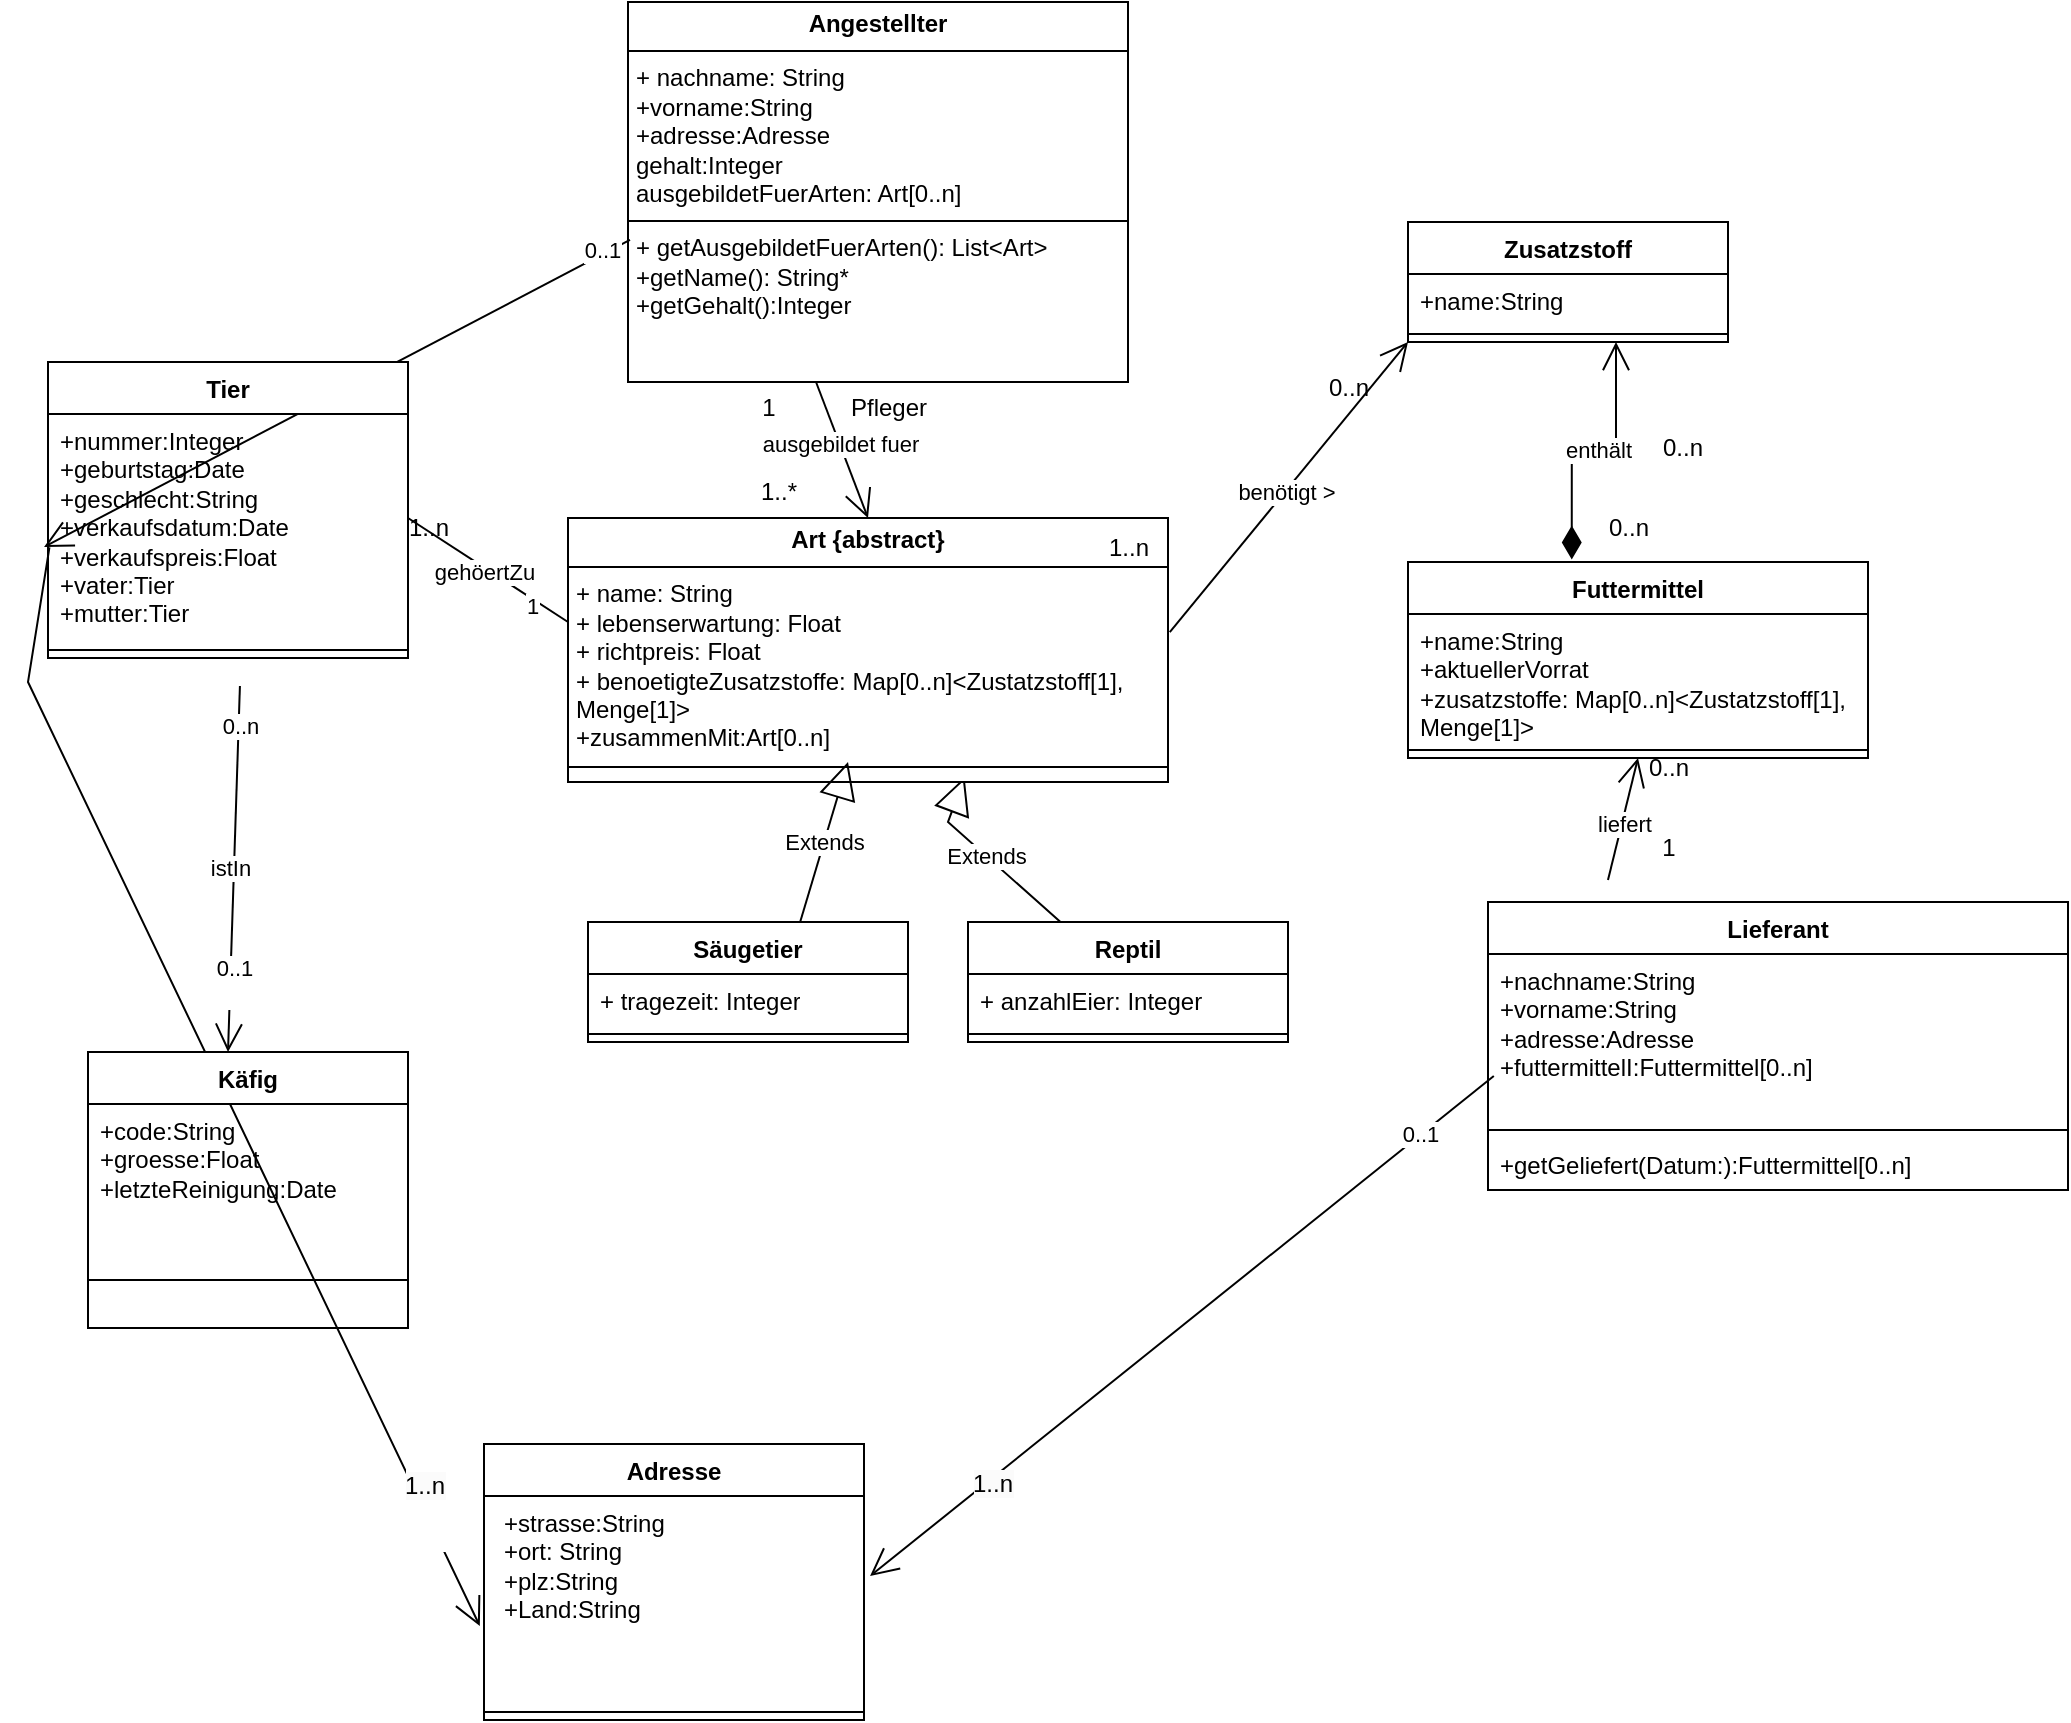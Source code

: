 <mxfile version="26.2.15">
  <diagram id="C5RBs43oDa-KdzZeNtuy" name="Page-1">
    <mxGraphModel dx="1281" dy="626" grid="1" gridSize="10" guides="1" tooltips="1" connect="1" arrows="1" fold="1" page="1" pageScale="1" pageWidth="827" pageHeight="1169" math="0" shadow="0">
      <root>
        <mxCell id="WIyWlLk6GJQsqaUBKTNV-0" />
        <mxCell id="WIyWlLk6GJQsqaUBKTNV-1" parent="WIyWlLk6GJQsqaUBKTNV-0" />
        <mxCell id="V2s2CnDpSjH7LY025Coc-0" value="Säugetier" style="swimlane;fontStyle=1;align=center;verticalAlign=top;childLayout=stackLayout;horizontal=1;startSize=26;horizontalStack=0;resizeParent=1;resizeParentMax=0;resizeLast=0;collapsible=1;marginBottom=0;whiteSpace=wrap;html=1;" parent="WIyWlLk6GJQsqaUBKTNV-1" vertex="1">
          <mxGeometry x="300" y="520" width="160" height="60" as="geometry" />
        </mxCell>
        <mxCell id="V2s2CnDpSjH7LY025Coc-1" value="+ tragezeit: Integer" style="text;strokeColor=none;fillColor=none;align=left;verticalAlign=top;spacingLeft=4;spacingRight=4;overflow=hidden;rotatable=0;points=[[0,0.5],[1,0.5]];portConstraint=eastwest;whiteSpace=wrap;html=1;" parent="V2s2CnDpSjH7LY025Coc-0" vertex="1">
          <mxGeometry y="26" width="160" height="26" as="geometry" />
        </mxCell>
        <mxCell id="V2s2CnDpSjH7LY025Coc-2" value="" style="line;strokeWidth=1;fillColor=none;align=left;verticalAlign=middle;spacingTop=-1;spacingLeft=3;spacingRight=3;rotatable=0;labelPosition=right;points=[];portConstraint=eastwest;strokeColor=inherit;" parent="V2s2CnDpSjH7LY025Coc-0" vertex="1">
          <mxGeometry y="52" width="160" height="8" as="geometry" />
        </mxCell>
        <mxCell id="V2s2CnDpSjH7LY025Coc-4" value="Reptil" style="swimlane;fontStyle=1;align=center;verticalAlign=top;childLayout=stackLayout;horizontal=1;startSize=26;horizontalStack=0;resizeParent=1;resizeParentMax=0;resizeLast=0;collapsible=1;marginBottom=0;whiteSpace=wrap;html=1;" parent="WIyWlLk6GJQsqaUBKTNV-1" vertex="1">
          <mxGeometry x="490" y="520" width="160" height="60" as="geometry" />
        </mxCell>
        <mxCell id="V2s2CnDpSjH7LY025Coc-5" value="+ anzahlEier: Integer" style="text;strokeColor=none;fillColor=none;align=left;verticalAlign=top;spacingLeft=4;spacingRight=4;overflow=hidden;rotatable=0;points=[[0,0.5],[1,0.5]];portConstraint=eastwest;whiteSpace=wrap;html=1;" parent="V2s2CnDpSjH7LY025Coc-4" vertex="1">
          <mxGeometry y="26" width="160" height="26" as="geometry" />
        </mxCell>
        <mxCell id="V2s2CnDpSjH7LY025Coc-6" value="" style="line;strokeWidth=1;fillColor=none;align=left;verticalAlign=middle;spacingTop=-1;spacingLeft=3;spacingRight=3;rotatable=0;labelPosition=right;points=[];portConstraint=eastwest;strokeColor=inherit;" parent="V2s2CnDpSjH7LY025Coc-4" vertex="1">
          <mxGeometry y="52" width="160" height="8" as="geometry" />
        </mxCell>
        <mxCell id="V2s2CnDpSjH7LY025Coc-9" value="Extends" style="endArrow=block;endSize=16;endFill=0;html=1;rounded=0;entryX=0.661;entryY=0.982;entryDx=0;entryDy=0;entryPerimeter=0;" parent="WIyWlLk6GJQsqaUBKTNV-1" source="V2s2CnDpSjH7LY025Coc-4" target="V2s2CnDpSjH7LY025Coc-11" edge="1">
          <mxGeometry width="160" relative="1" as="geometry">
            <mxPoint x="514.96" y="561.38" as="sourcePoint" />
            <mxPoint x="450" y="440" as="targetPoint" />
            <Array as="points">
              <mxPoint x="480" y="470" />
            </Array>
          </mxGeometry>
        </mxCell>
        <mxCell id="V2s2CnDpSjH7LY025Coc-11" value="&lt;p style=&quot;margin:0px;margin-top:4px;text-align:center;&quot;&gt;&lt;b&gt;Art {abstract}&lt;/b&gt;&lt;/p&gt;&lt;hr size=&quot;1&quot; style=&quot;border-style:solid;&quot;&gt;&lt;p style=&quot;margin:0px;margin-left:4px;&quot;&gt;+ name: String&lt;/p&gt;&lt;p style=&quot;margin:0px;margin-left:4px;&quot;&gt;+ lebenserwartung: Float&lt;/p&gt;&lt;p style=&quot;margin:0px;margin-left:4px;&quot;&gt;+ richtpreis: Float&lt;/p&gt;&lt;p style=&quot;margin:0px;margin-left:4px;&quot;&gt;+ benoetigteZusatzstoffe:&amp;nbsp;&lt;span style=&quot;background-color: transparent; color: light-dark(rgb(0, 0, 0), rgb(255, 255, 255));&quot;&gt;Map[0..n]&amp;lt;Zustatzstoff[1], Menge[1]&amp;gt;&lt;/span&gt;&lt;/p&gt;&lt;p style=&quot;margin:0px;margin-left:4px;&quot;&gt;+zusammenMit:Art[0..n]&lt;/p&gt;&lt;hr size=&quot;1&quot; style=&quot;border-style:solid;&quot;&gt;&lt;p style=&quot;margin:0px;margin-left:4px;&quot;&gt;&lt;br&gt;&lt;/p&gt;" style="verticalAlign=top;align=left;overflow=fill;html=1;whiteSpace=wrap;" parent="WIyWlLk6GJQsqaUBKTNV-1" vertex="1">
          <mxGeometry x="290" y="318" width="300" height="132" as="geometry" />
        </mxCell>
        <mxCell id="V2s2CnDpSjH7LY025Coc-12" value="Extends" style="endArrow=block;endSize=16;endFill=0;html=1;rounded=0;entryX=0.5;entryY=0.143;entryDx=0;entryDy=0;entryPerimeter=0;exitX=0.663;exitY=0;exitDx=0;exitDy=0;exitPerimeter=0;" parent="WIyWlLk6GJQsqaUBKTNV-1" source="V2s2CnDpSjH7LY025Coc-0" edge="1">
          <mxGeometry width="160" relative="1" as="geometry">
            <mxPoint x="517" y="520" as="sourcePoint" />
            <mxPoint x="430" y="440" as="targetPoint" />
          </mxGeometry>
        </mxCell>
        <mxCell id="V2s2CnDpSjH7LY025Coc-14" value="&lt;p style=&quot;margin:0px;margin-top:4px;text-align:center;&quot;&gt;&lt;b&gt;Angestellter&lt;/b&gt;&lt;/p&gt;&lt;hr size=&quot;1&quot; style=&quot;border-style:solid;&quot;&gt;&lt;p style=&quot;margin:0px;margin-left:4px;&quot;&gt;+ nachname: String&lt;/p&gt;&lt;p style=&quot;margin:0px;margin-left:4px;&quot;&gt;+vorname:String&lt;/p&gt;&lt;p style=&quot;margin:0px;margin-left:4px;&quot;&gt;+adresse:Adresse&lt;/p&gt;&lt;p style=&quot;margin:0px;margin-left:4px;&quot;&gt;gehalt:Integer&lt;/p&gt;&lt;p style=&quot;margin:0px;margin-left:4px;&quot;&gt;ausgebildetFuerArten: Art[0..n]&lt;/p&gt;&lt;hr size=&quot;1&quot; style=&quot;border-style:solid;&quot;&gt;&lt;p style=&quot;margin:0px;margin-left:4px;&quot;&gt;+ getAusgebildetFuerArten(): List&amp;lt;Art&amp;gt;&lt;/p&gt;&lt;p style=&quot;margin:0px;margin-left:4px;&quot;&gt;+getName(): String*&lt;/p&gt;&lt;p style=&quot;margin:0px;margin-left:4px;&quot;&gt;+getGehalt():Integer&lt;/p&gt;&lt;p style=&quot;margin:0px;margin-left:4px;&quot;&gt;&lt;br&gt;&lt;/p&gt;&lt;p style=&quot;margin:0px;margin-left:4px;&quot;&gt;&lt;br&gt;&lt;/p&gt;" style="verticalAlign=top;align=left;overflow=fill;html=1;whiteSpace=wrap;" parent="WIyWlLk6GJQsqaUBKTNV-1" vertex="1">
          <mxGeometry x="320" y="60" width="250" height="190" as="geometry" />
        </mxCell>
        <mxCell id="V2s2CnDpSjH7LY025Coc-19" value="Futtermittel" style="swimlane;fontStyle=1;align=center;verticalAlign=top;childLayout=stackLayout;horizontal=1;startSize=26;horizontalStack=0;resizeParent=1;resizeParentMax=0;resizeLast=0;collapsible=1;marginBottom=0;whiteSpace=wrap;html=1;" parent="WIyWlLk6GJQsqaUBKTNV-1" vertex="1">
          <mxGeometry x="710" y="340" width="230" height="98" as="geometry" />
        </mxCell>
        <mxCell id="V2s2CnDpSjH7LY025Coc-20" value="+name:String&lt;div&gt;+aktuellerVorrat&lt;br&gt;&lt;div&gt;+zusatzstoffe: Map[0..n]&amp;lt;Zustatzstoff[1], Menge[1]&amp;gt;&lt;/div&gt;&lt;/div&gt;" style="text;strokeColor=none;fillColor=none;align=left;verticalAlign=top;spacingLeft=4;spacingRight=4;overflow=hidden;rotatable=0;points=[[0,0.5],[1,0.5]];portConstraint=eastwest;whiteSpace=wrap;html=1;" parent="V2s2CnDpSjH7LY025Coc-19" vertex="1">
          <mxGeometry y="26" width="230" height="64" as="geometry" />
        </mxCell>
        <mxCell id="V2s2CnDpSjH7LY025Coc-21" value="" style="line;strokeWidth=1;fillColor=none;align=left;verticalAlign=middle;spacingTop=-1;spacingLeft=3;spacingRight=3;rotatable=0;labelPosition=right;points=[];portConstraint=eastwest;strokeColor=inherit;" parent="V2s2CnDpSjH7LY025Coc-19" vertex="1">
          <mxGeometry y="90" width="230" height="8" as="geometry" />
        </mxCell>
        <mxCell id="V2s2CnDpSjH7LY025Coc-23" value="Zusatzstoff" style="swimlane;fontStyle=1;align=center;verticalAlign=top;childLayout=stackLayout;horizontal=1;startSize=26;horizontalStack=0;resizeParent=1;resizeParentMax=0;resizeLast=0;collapsible=1;marginBottom=0;whiteSpace=wrap;html=1;" parent="WIyWlLk6GJQsqaUBKTNV-1" vertex="1">
          <mxGeometry x="710" y="170" width="160" height="60" as="geometry" />
        </mxCell>
        <mxCell id="V2s2CnDpSjH7LY025Coc-24" value="+name:String&lt;div&gt;&lt;br&gt;&lt;/div&gt;" style="text;strokeColor=none;fillColor=none;align=left;verticalAlign=top;spacingLeft=4;spacingRight=4;overflow=hidden;rotatable=0;points=[[0,0.5],[1,0.5]];portConstraint=eastwest;whiteSpace=wrap;html=1;" parent="V2s2CnDpSjH7LY025Coc-23" vertex="1">
          <mxGeometry y="26" width="160" height="26" as="geometry" />
        </mxCell>
        <mxCell id="V2s2CnDpSjH7LY025Coc-25" value="" style="line;strokeWidth=1;fillColor=none;align=left;verticalAlign=middle;spacingTop=-1;spacingLeft=3;spacingRight=3;rotatable=0;labelPosition=right;points=[];portConstraint=eastwest;strokeColor=inherit;" parent="V2s2CnDpSjH7LY025Coc-23" vertex="1">
          <mxGeometry y="52" width="160" height="8" as="geometry" />
        </mxCell>
        <mxCell id="V2s2CnDpSjH7LY025Coc-27" value="" style="endArrow=open;html=1;endSize=12;startArrow=diamondThin;startSize=14;startFill=1;edgeStyle=orthogonalEdgeStyle;align=left;verticalAlign=bottom;rounded=0;exitX=0.356;exitY=-0.013;exitDx=0;exitDy=0;exitPerimeter=0;entryX=0.65;entryY=1;entryDx=0;entryDy=0;entryPerimeter=0;" parent="WIyWlLk6GJQsqaUBKTNV-1" source="V2s2CnDpSjH7LY025Coc-19" target="V2s2CnDpSjH7LY025Coc-25" edge="1">
          <mxGeometry x="-0.875" y="-20" relative="1" as="geometry">
            <mxPoint x="650" y="270" as="sourcePoint" />
            <mxPoint x="810" y="270" as="targetPoint" />
            <mxPoint as="offset" />
          </mxGeometry>
        </mxCell>
        <mxCell id="V2s2CnDpSjH7LY025Coc-41" value="enthält" style="edgeLabel;html=1;align=center;verticalAlign=middle;resizable=0;points=[];" parent="V2s2CnDpSjH7LY025Coc-27" vertex="1" connectable="0">
          <mxGeometry x="0.015" y="1" relative="1" as="geometry">
            <mxPoint as="offset" />
          </mxGeometry>
        </mxCell>
        <mxCell id="V2s2CnDpSjH7LY025Coc-30" value="" style="endArrow=open;endFill=1;endSize=12;html=1;rounded=0;entryX=0.5;entryY=0;entryDx=0;entryDy=0;" parent="WIyWlLk6GJQsqaUBKTNV-1" target="V2s2CnDpSjH7LY025Coc-11" edge="1">
          <mxGeometry width="160" relative="1" as="geometry">
            <mxPoint x="414" y="250" as="sourcePoint" />
            <mxPoint x="574" y="250" as="targetPoint" />
          </mxGeometry>
        </mxCell>
        <mxCell id="V2s2CnDpSjH7LY025Coc-31" value="ausgebildet fuer" style="edgeLabel;html=1;align=center;verticalAlign=middle;resizable=0;points=[];" parent="V2s2CnDpSjH7LY025Coc-30" vertex="1" connectable="0">
          <mxGeometry x="-0.089" relative="1" as="geometry">
            <mxPoint as="offset" />
          </mxGeometry>
        </mxCell>
        <mxCell id="V2s2CnDpSjH7LY025Coc-32" value="Pfleger&lt;div&gt;&lt;br&gt;&lt;/div&gt;" style="text;html=1;align=center;verticalAlign=middle;resizable=0;points=[];autosize=1;strokeColor=none;fillColor=none;" parent="WIyWlLk6GJQsqaUBKTNV-1" vertex="1">
          <mxGeometry x="420" y="250" width="60" height="40" as="geometry" />
        </mxCell>
        <mxCell id="V2s2CnDpSjH7LY025Coc-33" value="1..*" style="text;html=1;align=center;verticalAlign=middle;resizable=0;points=[];autosize=1;strokeColor=none;fillColor=none;" parent="WIyWlLk6GJQsqaUBKTNV-1" vertex="1">
          <mxGeometry x="375" y="290" width="40" height="30" as="geometry" />
        </mxCell>
        <mxCell id="V2s2CnDpSjH7LY025Coc-36" value="1" style="text;html=1;align=center;verticalAlign=middle;resizable=0;points=[];autosize=1;strokeColor=none;fillColor=none;" parent="WIyWlLk6GJQsqaUBKTNV-1" vertex="1">
          <mxGeometry x="375" y="248" width="30" height="30" as="geometry" />
        </mxCell>
        <mxCell id="V2s2CnDpSjH7LY025Coc-37" value="" style="endArrow=open;endFill=1;endSize=12;html=1;rounded=0;entryX=0;entryY=1;entryDx=0;entryDy=0;exitX=1.003;exitY=0.432;exitDx=0;exitDy=0;exitPerimeter=0;" parent="WIyWlLk6GJQsqaUBKTNV-1" source="V2s2CnDpSjH7LY025Coc-11" target="V2s2CnDpSjH7LY025Coc-23" edge="1">
          <mxGeometry width="160" relative="1" as="geometry">
            <mxPoint x="550" y="360" as="sourcePoint" />
            <mxPoint x="710" y="360" as="targetPoint" />
          </mxGeometry>
        </mxCell>
        <mxCell id="V2s2CnDpSjH7LY025Coc-38" value="benötigt &amp;gt;" style="edgeLabel;html=1;align=center;verticalAlign=middle;resizable=0;points=[];" parent="V2s2CnDpSjH7LY025Coc-37" vertex="1" connectable="0">
          <mxGeometry x="-0.024" relative="1" as="geometry">
            <mxPoint as="offset" />
          </mxGeometry>
        </mxCell>
        <mxCell id="V2s2CnDpSjH7LY025Coc-40" value="0..n" style="text;html=1;align=center;verticalAlign=middle;resizable=0;points=[];autosize=1;strokeColor=none;fillColor=none;" parent="WIyWlLk6GJQsqaUBKTNV-1" vertex="1">
          <mxGeometry x="660" y="238" width="40" height="30" as="geometry" />
        </mxCell>
        <mxCell id="V2s2CnDpSjH7LY025Coc-42" value="Lieferant&lt;div&gt;&lt;br&gt;&lt;/div&gt;" style="swimlane;fontStyle=1;align=center;verticalAlign=top;childLayout=stackLayout;horizontal=1;startSize=26;horizontalStack=0;resizeParent=1;resizeParentMax=0;resizeLast=0;collapsible=1;marginBottom=0;whiteSpace=wrap;html=1;" parent="WIyWlLk6GJQsqaUBKTNV-1" vertex="1">
          <mxGeometry x="750" y="510" width="290" height="144" as="geometry" />
        </mxCell>
        <mxCell id="V2s2CnDpSjH7LY025Coc-43" value="+nachname:String&lt;div&gt;+vorname:String&lt;/div&gt;&lt;div&gt;+adresse:Adresse&lt;/div&gt;&lt;div&gt;+futtermittelI:Futtermittel[0..n]&lt;/div&gt;&lt;div&gt;&lt;br&gt;&lt;/div&gt;&lt;div&gt;&lt;br&gt;&lt;/div&gt;" style="text;strokeColor=none;fillColor=none;align=left;verticalAlign=top;spacingLeft=4;spacingRight=4;overflow=hidden;rotatable=0;points=[[0,0.5],[1,0.5]];portConstraint=eastwest;whiteSpace=wrap;html=1;" parent="V2s2CnDpSjH7LY025Coc-42" vertex="1">
          <mxGeometry y="26" width="290" height="84" as="geometry" />
        </mxCell>
        <mxCell id="V2s2CnDpSjH7LY025Coc-44" value="" style="line;strokeWidth=1;fillColor=none;align=left;verticalAlign=middle;spacingTop=-1;spacingLeft=3;spacingRight=3;rotatable=0;labelPosition=right;points=[];portConstraint=eastwest;strokeColor=inherit;" parent="V2s2CnDpSjH7LY025Coc-42" vertex="1">
          <mxGeometry y="110" width="290" height="8" as="geometry" />
        </mxCell>
        <mxCell id="V2s2CnDpSjH7LY025Coc-45" value="+getGeliefert(Datum:):Futtermittel[0..n]" style="text;strokeColor=none;fillColor=none;align=left;verticalAlign=top;spacingLeft=4;spacingRight=4;overflow=hidden;rotatable=0;points=[[0,0.5],[1,0.5]];portConstraint=eastwest;whiteSpace=wrap;html=1;" parent="V2s2CnDpSjH7LY025Coc-42" vertex="1">
          <mxGeometry y="118" width="290" height="26" as="geometry" />
        </mxCell>
        <mxCell id="V2s2CnDpSjH7LY025Coc-46" value="Adresse" style="swimlane;fontStyle=1;align=center;verticalAlign=top;childLayout=stackLayout;horizontal=1;startSize=26;horizontalStack=0;resizeParent=1;resizeParentMax=0;resizeLast=0;collapsible=1;marginBottom=0;whiteSpace=wrap;html=1;" parent="WIyWlLk6GJQsqaUBKTNV-1" vertex="1">
          <mxGeometry x="248" y="781" width="190" height="138" as="geometry" />
        </mxCell>
        <mxCell id="V2s2CnDpSjH7LY025Coc-47" value="&lt;p style=&quot;margin: 0px 0px 0px 4px;&quot;&gt;+strasse:String&lt;/p&gt;&lt;p style=&quot;margin: 0px 0px 0px 4px;&quot;&gt;&lt;span style=&quot;background-color: transparent; color: light-dark(rgb(0, 0, 0), rgb(255, 255, 255));&quot;&gt;+ort: String&lt;/span&gt;&lt;/p&gt;&lt;p style=&quot;margin: 0px 0px 0px 4px;&quot;&gt;+plz:String&lt;/p&gt;&lt;p style=&quot;margin: 0px 0px 0px 4px;&quot;&gt;+Land:String&lt;/p&gt;" style="text;strokeColor=none;fillColor=none;align=left;verticalAlign=top;spacingLeft=4;spacingRight=4;overflow=hidden;rotatable=0;points=[[0,0.5],[1,0.5]];portConstraint=eastwest;whiteSpace=wrap;html=1;" parent="V2s2CnDpSjH7LY025Coc-46" vertex="1">
          <mxGeometry y="26" width="190" height="104" as="geometry" />
        </mxCell>
        <mxCell id="V2s2CnDpSjH7LY025Coc-48" value="" style="line;strokeWidth=1;fillColor=none;align=left;verticalAlign=middle;spacingTop=-1;spacingLeft=3;spacingRight=3;rotatable=0;labelPosition=right;points=[];portConstraint=eastwest;strokeColor=inherit;" parent="V2s2CnDpSjH7LY025Coc-46" vertex="1">
          <mxGeometry y="130" width="190" height="8" as="geometry" />
        </mxCell>
        <mxCell id="V2s2CnDpSjH7LY025Coc-51" value="" style="endArrow=open;endFill=1;endSize=12;html=1;rounded=0;exitX=0.004;exitY=0.626;exitDx=0;exitDy=0;exitPerimeter=0;entryX=-0.011;entryY=0.625;entryDx=0;entryDy=0;entryPerimeter=0;" parent="WIyWlLk6GJQsqaUBKTNV-1" source="V2s2CnDpSjH7LY025Coc-72" target="V2s2CnDpSjH7LY025Coc-47" edge="1">
          <mxGeometry width="160" relative="1" as="geometry">
            <mxPoint x="40" y="490" as="sourcePoint" />
            <mxPoint x="200" y="490" as="targetPoint" />
            <Array as="points">
              <mxPoint x="20" y="400" />
            </Array>
          </mxGeometry>
        </mxCell>
        <mxCell id="V2s2CnDpSjH7LY025Coc-68" value="&#xa;&lt;span style=&quot;color: rgb(0, 0, 0); font-family: Helvetica; font-size: 12px; font-style: normal; font-variant-ligatures: normal; font-variant-caps: normal; font-weight: 400; letter-spacing: normal; orphans: 2; text-align: center; text-indent: 0px; text-transform: none; widows: 2; word-spacing: 0px; -webkit-text-stroke-width: 0px; white-space: nowrap; background-color: rgb(251, 251, 251); text-decoration-thickness: initial; text-decoration-style: initial; text-decoration-color: initial; display: inline !important; float: none;&quot;&gt;1..n&lt;/span&gt;&#xa;&#xa;" style="edgeLabel;html=1;align=center;verticalAlign=middle;resizable=0;points=[];" parent="V2s2CnDpSjH7LY025Coc-51" vertex="1" connectable="0">
          <mxGeometry x="0.762" y="2" relative="1" as="geometry">
            <mxPoint as="offset" />
          </mxGeometry>
        </mxCell>
        <mxCell id="V2s2CnDpSjH7LY025Coc-52" value="" style="endArrow=open;endFill=1;endSize=12;html=1;rounded=0;entryX=1.016;entryY=0.385;entryDx=0;entryDy=0;entryPerimeter=0;exitX=0.01;exitY=0.726;exitDx=0;exitDy=0;exitPerimeter=0;" parent="WIyWlLk6GJQsqaUBKTNV-1" source="V2s2CnDpSjH7LY025Coc-43" target="V2s2CnDpSjH7LY025Coc-47" edge="1">
          <mxGeometry width="160" relative="1" as="geometry">
            <mxPoint x="710" y="590" as="sourcePoint" />
            <mxPoint x="870" y="590" as="targetPoint" />
          </mxGeometry>
        </mxCell>
        <mxCell id="V2s2CnDpSjH7LY025Coc-69" value="&lt;span style=&quot;font-size: 12px; background-color: rgb(251, 251, 251);&quot;&gt;1..n&lt;/span&gt;" style="edgeLabel;html=1;align=center;verticalAlign=middle;resizable=0;points=[];" parent="V2s2CnDpSjH7LY025Coc-52" vertex="1" connectable="0">
          <mxGeometry x="0.618" y="2" relative="1" as="geometry">
            <mxPoint as="offset" />
          </mxGeometry>
        </mxCell>
        <mxCell id="V2s2CnDpSjH7LY025Coc-70" value="0..1" style="edgeLabel;html=1;align=center;verticalAlign=middle;resizable=0;points=[];" parent="V2s2CnDpSjH7LY025Coc-52" vertex="1" connectable="0">
          <mxGeometry x="-0.767" y="-1" relative="1" as="geometry">
            <mxPoint as="offset" />
          </mxGeometry>
        </mxCell>
        <mxCell id="V2s2CnDpSjH7LY025Coc-55" value="1..n" style="text;html=1;align=center;verticalAlign=middle;resizable=0;points=[];autosize=1;strokeColor=none;fillColor=none;" parent="WIyWlLk6GJQsqaUBKTNV-1" vertex="1">
          <mxGeometry x="550" y="318" width="40" height="30" as="geometry" />
        </mxCell>
        <mxCell id="V2s2CnDpSjH7LY025Coc-61" value="" style="endArrow=open;endFill=1;endSize=12;html=1;rounded=0;entryX=0.5;entryY=1;entryDx=0;entryDy=0;" parent="WIyWlLk6GJQsqaUBKTNV-1" target="V2s2CnDpSjH7LY025Coc-19" edge="1">
          <mxGeometry width="160" relative="1" as="geometry">
            <mxPoint x="810" y="499" as="sourcePoint" />
            <mxPoint x="970" y="499" as="targetPoint" />
          </mxGeometry>
        </mxCell>
        <mxCell id="V2s2CnDpSjH7LY025Coc-62" value="liefert" style="edgeLabel;html=1;align=center;verticalAlign=middle;resizable=0;points=[];" parent="V2s2CnDpSjH7LY025Coc-61" vertex="1" connectable="0">
          <mxGeometry x="-0.07" y="-1" relative="1" as="geometry">
            <mxPoint as="offset" />
          </mxGeometry>
        </mxCell>
        <mxCell id="V2s2CnDpSjH7LY025Coc-63" value="1" style="text;html=1;align=center;verticalAlign=middle;resizable=0;points=[];autosize=1;strokeColor=none;fillColor=none;" parent="WIyWlLk6GJQsqaUBKTNV-1" vertex="1">
          <mxGeometry x="825" y="468" width="30" height="30" as="geometry" />
        </mxCell>
        <mxCell id="V2s2CnDpSjH7LY025Coc-65" value="0..n" style="text;html=1;align=center;verticalAlign=middle;resizable=0;points=[];autosize=1;strokeColor=none;fillColor=none;" parent="WIyWlLk6GJQsqaUBKTNV-1" vertex="1">
          <mxGeometry x="820" y="428" width="40" height="30" as="geometry" />
        </mxCell>
        <mxCell id="V2s2CnDpSjH7LY025Coc-66" value="0..n" style="text;html=1;align=center;verticalAlign=middle;resizable=0;points=[];autosize=1;strokeColor=none;fillColor=none;" parent="WIyWlLk6GJQsqaUBKTNV-1" vertex="1">
          <mxGeometry x="800" y="308" width="40" height="30" as="geometry" />
        </mxCell>
        <mxCell id="V2s2CnDpSjH7LY025Coc-67" value="0..n" style="text;html=1;align=center;verticalAlign=middle;resizable=0;points=[];autosize=1;strokeColor=none;fillColor=none;" parent="WIyWlLk6GJQsqaUBKTNV-1" vertex="1">
          <mxGeometry x="827" y="268" width="40" height="30" as="geometry" />
        </mxCell>
        <mxCell id="V2s2CnDpSjH7LY025Coc-76" value="Käfig&lt;div&gt;&lt;br&gt;&lt;/div&gt;" style="swimlane;fontStyle=1;align=center;verticalAlign=top;childLayout=stackLayout;horizontal=1;startSize=26;horizontalStack=0;resizeParent=1;resizeParentMax=0;resizeLast=0;collapsible=1;marginBottom=0;whiteSpace=wrap;html=1;" parent="WIyWlLk6GJQsqaUBKTNV-1" vertex="1">
          <mxGeometry x="50" y="585" width="160" height="138" as="geometry" />
        </mxCell>
        <mxCell id="V2s2CnDpSjH7LY025Coc-77" value="+code:String&lt;div&gt;+groesse:Float&lt;/div&gt;&lt;div&gt;+letzteReinigung:Date&lt;/div&gt;" style="text;strokeColor=none;fillColor=none;align=left;verticalAlign=top;spacingLeft=4;spacingRight=4;overflow=hidden;rotatable=0;points=[[0,0.5],[1,0.5]];portConstraint=eastwest;whiteSpace=wrap;html=1;" parent="V2s2CnDpSjH7LY025Coc-76" vertex="1">
          <mxGeometry y="26" width="160" height="64" as="geometry" />
        </mxCell>
        <mxCell id="V2s2CnDpSjH7LY025Coc-78" value="" style="line;strokeWidth=1;fillColor=none;align=left;verticalAlign=middle;spacingTop=-1;spacingLeft=3;spacingRight=3;rotatable=0;labelPosition=right;points=[];portConstraint=eastwest;strokeColor=inherit;" parent="V2s2CnDpSjH7LY025Coc-76" vertex="1">
          <mxGeometry y="90" width="160" height="48" as="geometry" />
        </mxCell>
        <mxCell id="V2s2CnDpSjH7LY025Coc-85" value="" style="endArrow=open;endFill=1;endSize=12;html=1;rounded=0;exitX=0.004;exitY=0.626;exitDx=0;exitDy=0;exitPerimeter=0;entryX=-0.011;entryY=0.625;entryDx=0;entryDy=0;entryPerimeter=0;" parent="WIyWlLk6GJQsqaUBKTNV-1" source="V2s2CnDpSjH7LY025Coc-14" target="V2s2CnDpSjH7LY025Coc-72" edge="1">
          <mxGeometry width="160" relative="1" as="geometry">
            <mxPoint x="321" y="179" as="sourcePoint" />
            <mxPoint x="248" y="871" as="targetPoint" />
            <Array as="points" />
          </mxGeometry>
        </mxCell>
        <mxCell id="V2s2CnDpSjH7LY025Coc-87" value="0..1" style="edgeLabel;html=1;align=center;verticalAlign=middle;resizable=0;points=[];" parent="V2s2CnDpSjH7LY025Coc-85" vertex="1" connectable="0">
          <mxGeometry x="-0.91" y="-2" relative="1" as="geometry">
            <mxPoint as="offset" />
          </mxGeometry>
        </mxCell>
        <mxCell id="V2s2CnDpSjH7LY025Coc-72" value="Tier" style="swimlane;fontStyle=1;align=center;verticalAlign=top;childLayout=stackLayout;horizontal=1;startSize=26;horizontalStack=0;resizeParent=1;resizeParentMax=0;resizeLast=0;collapsible=1;marginBottom=0;whiteSpace=wrap;html=1;" parent="WIyWlLk6GJQsqaUBKTNV-1" vertex="1">
          <mxGeometry x="30" y="240" width="180" height="148" as="geometry" />
        </mxCell>
        <mxCell id="V2s2CnDpSjH7LY025Coc-73" value="+nummer:Integer&lt;div&gt;+geburtstag:Date&lt;/div&gt;&lt;div&gt;+geschlecht:String&lt;/div&gt;&lt;div&gt;+verkaufsdatum:Date&lt;/div&gt;&lt;div&gt;+verkaufspreis:Float&lt;/div&gt;&lt;div&gt;+vater:Tier&lt;/div&gt;&lt;div&gt;+mutter:Tier&lt;br&gt;&lt;div&gt;&lt;br&gt;&lt;/div&gt;&lt;/div&gt;" style="text;strokeColor=none;fillColor=none;align=left;verticalAlign=top;spacingLeft=4;spacingRight=4;overflow=hidden;rotatable=0;points=[[0,0.5],[1,0.5]];portConstraint=eastwest;whiteSpace=wrap;html=1;" parent="V2s2CnDpSjH7LY025Coc-72" vertex="1">
          <mxGeometry y="26" width="180" height="114" as="geometry" />
        </mxCell>
        <mxCell id="V2s2CnDpSjH7LY025Coc-74" value="" style="line;strokeWidth=1;fillColor=none;align=left;verticalAlign=middle;spacingTop=-1;spacingLeft=3;spacingRight=3;rotatable=0;labelPosition=right;points=[];portConstraint=eastwest;strokeColor=inherit;" parent="V2s2CnDpSjH7LY025Coc-72" vertex="1">
          <mxGeometry y="140" width="180" height="8" as="geometry" />
        </mxCell>
        <mxCell id="V2s2CnDpSjH7LY025Coc-81" value="" style="endArrow=open;endFill=1;endSize=12;html=1;rounded=0;exitX=0.422;exitY=0.5;exitDx=0;exitDy=0;exitPerimeter=0;" parent="WIyWlLk6GJQsqaUBKTNV-1" edge="1">
          <mxGeometry width="160" relative="1" as="geometry">
            <mxPoint x="125.96" y="402" as="sourcePoint" />
            <mxPoint x="120" y="585" as="targetPoint" />
          </mxGeometry>
        </mxCell>
        <mxCell id="V2s2CnDpSjH7LY025Coc-82" value="istIn" style="edgeLabel;html=1;align=center;verticalAlign=middle;resizable=0;points=[];" parent="V2s2CnDpSjH7LY025Coc-81" vertex="1" connectable="0">
          <mxGeometry x="-0.005" y="-2" relative="1" as="geometry">
            <mxPoint as="offset" />
          </mxGeometry>
        </mxCell>
        <mxCell id="V2s2CnDpSjH7LY025Coc-84" value="0..1&lt;div&gt;&lt;br&gt;&lt;/div&gt;" style="edgeLabel;html=1;align=center;verticalAlign=middle;resizable=0;points=[];" parent="V2s2CnDpSjH7LY025Coc-81" vertex="1" connectable="0">
          <mxGeometry x="0.617" y="2" relative="1" as="geometry">
            <mxPoint as="offset" />
          </mxGeometry>
        </mxCell>
        <mxCell id="V2s2CnDpSjH7LY025Coc-89" value="0..n" style="edgeLabel;html=1;align=center;verticalAlign=middle;resizable=0;points=[];" parent="V2s2CnDpSjH7LY025Coc-81" vertex="1" connectable="0">
          <mxGeometry x="-0.781" relative="1" as="geometry">
            <mxPoint as="offset" />
          </mxGeometry>
        </mxCell>
        <mxCell id="V2s2CnDpSjH7LY025Coc-91" value="" style="endArrow=none;html=1;rounded=0;entryX=0;entryY=0.394;entryDx=0;entryDy=0;entryPerimeter=0;" parent="WIyWlLk6GJQsqaUBKTNV-1" target="V2s2CnDpSjH7LY025Coc-11" edge="1">
          <mxGeometry width="50" height="50" relative="1" as="geometry">
            <mxPoint x="210" y="318" as="sourcePoint" />
            <mxPoint x="260" y="268" as="targetPoint" />
          </mxGeometry>
        </mxCell>
        <mxCell id="V2s2CnDpSjH7LY025Coc-94" value="1" style="edgeLabel;html=1;align=center;verticalAlign=middle;resizable=0;points=[];" parent="V2s2CnDpSjH7LY025Coc-91" vertex="1" connectable="0">
          <mxGeometry x="0.592" y="-3" relative="1" as="geometry">
            <mxPoint as="offset" />
          </mxGeometry>
        </mxCell>
        <mxCell id="V2s2CnDpSjH7LY025Coc-95" value="gehöertZu" style="edgeLabel;html=1;align=center;verticalAlign=middle;resizable=0;points=[];" parent="V2s2CnDpSjH7LY025Coc-91" vertex="1" connectable="0">
          <mxGeometry x="-0.024" y="-2" relative="1" as="geometry">
            <mxPoint as="offset" />
          </mxGeometry>
        </mxCell>
        <mxCell id="V2s2CnDpSjH7LY025Coc-92" value="1..n" style="text;html=1;align=center;verticalAlign=middle;resizable=0;points=[];autosize=1;strokeColor=none;fillColor=none;" parent="WIyWlLk6GJQsqaUBKTNV-1" vertex="1">
          <mxGeometry x="200" y="308" width="40" height="30" as="geometry" />
        </mxCell>
      </root>
    </mxGraphModel>
  </diagram>
</mxfile>
